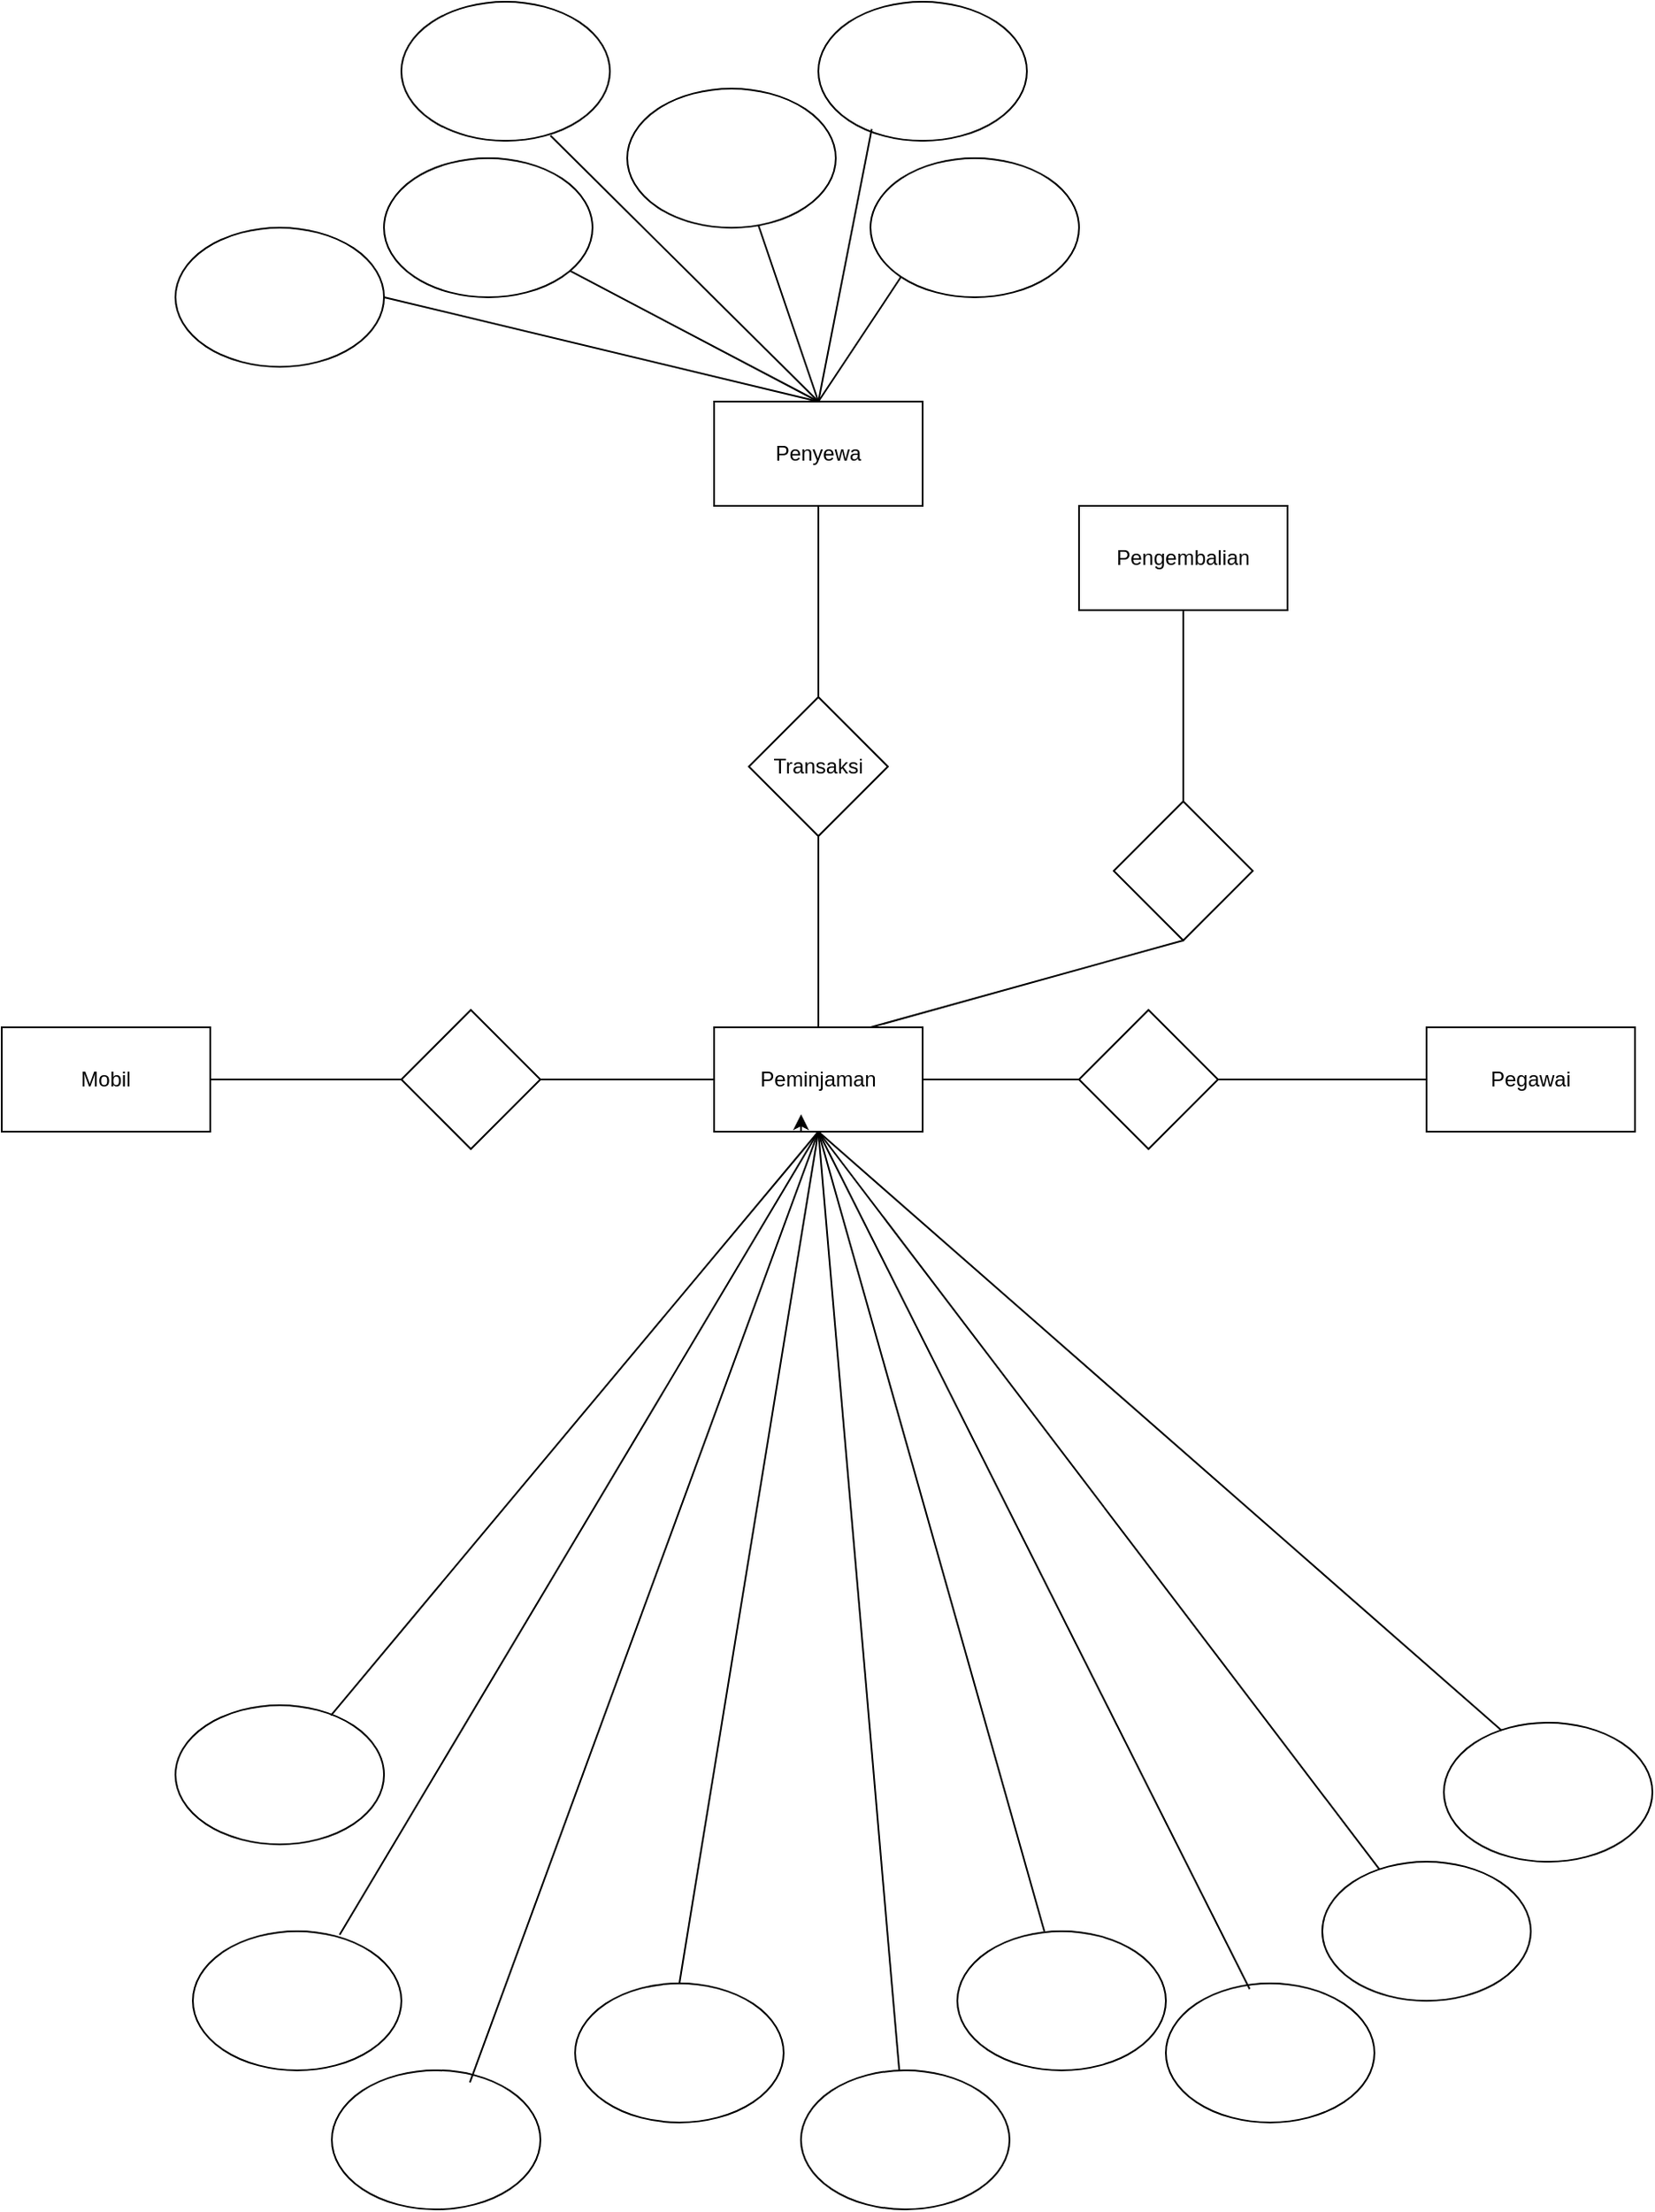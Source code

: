 <mxfile version="22.1.7" type="github">
  <diagram name="Page-1" id="AqJFMT8qziomGHxdq8DE">
    <mxGraphModel dx="3082" dy="1203" grid="1" gridSize="10" guides="1" tooltips="1" connect="1" arrows="1" fold="1" page="1" pageScale="1" pageWidth="850" pageHeight="1100" math="0" shadow="0">
      <root>
        <mxCell id="0" />
        <mxCell id="1" parent="0" />
        <mxCell id="dXQy3A8ucDupWUE6QyBE-2" value="Penyewa" style="rounded=0;whiteSpace=wrap;html=1;" vertex="1" parent="1">
          <mxGeometry x="-280" y="400" width="120" height="60" as="geometry" />
        </mxCell>
        <mxCell id="dXQy3A8ucDupWUE6QyBE-3" value="Pegawai" style="rounded=0;whiteSpace=wrap;html=1;" vertex="1" parent="1">
          <mxGeometry x="130" y="760" width="120" height="60" as="geometry" />
        </mxCell>
        <mxCell id="dXQy3A8ucDupWUE6QyBE-4" value="Mobil" style="rounded=0;whiteSpace=wrap;html=1;" vertex="1" parent="1">
          <mxGeometry x="-690" y="760" width="120" height="60" as="geometry" />
        </mxCell>
        <mxCell id="dXQy3A8ucDupWUE6QyBE-5" value="Pengembalian" style="rounded=0;whiteSpace=wrap;html=1;" vertex="1" parent="1">
          <mxGeometry x="-70" y="460" width="120" height="60" as="geometry" />
        </mxCell>
        <mxCell id="dXQy3A8ucDupWUE6QyBE-6" value="Peminjaman" style="rounded=0;whiteSpace=wrap;html=1;" vertex="1" parent="1">
          <mxGeometry x="-280" y="760" width="120" height="60" as="geometry" />
        </mxCell>
        <mxCell id="dXQy3A8ucDupWUE6QyBE-7" value="" style="endArrow=none;html=1;rounded=0;entryX=0.5;entryY=0;entryDx=0;entryDy=0;exitX=1;exitY=0.5;exitDx=0;exitDy=0;" edge="1" parent="1" source="dXQy3A8ucDupWUE6QyBE-10" target="dXQy3A8ucDupWUE6QyBE-2">
          <mxGeometry width="50" height="50" relative="1" as="geometry">
            <mxPoint x="-390" y="410" as="sourcePoint" />
            <mxPoint x="-50" y="510" as="targetPoint" />
          </mxGeometry>
        </mxCell>
        <mxCell id="dXQy3A8ucDupWUE6QyBE-8" value="" style="endArrow=none;html=1;rounded=0;exitX=0.5;exitY=0;exitDx=0;exitDy=0;" edge="1" parent="1" source="dXQy3A8ucDupWUE6QyBE-11">
          <mxGeometry width="50" height="50" relative="1" as="geometry">
            <mxPoint x="-100" y="560" as="sourcePoint" />
            <mxPoint x="-400" y="310" as="targetPoint" />
          </mxGeometry>
        </mxCell>
        <mxCell id="dXQy3A8ucDupWUE6QyBE-9" value="" style="ellipse;whiteSpace=wrap;html=1;" vertex="1" parent="1">
          <mxGeometry x="-190" y="260" width="120" height="80" as="geometry" />
        </mxCell>
        <mxCell id="dXQy3A8ucDupWUE6QyBE-10" value="" style="ellipse;whiteSpace=wrap;html=1;" vertex="1" parent="1">
          <mxGeometry x="-590" y="300" width="120" height="80" as="geometry" />
        </mxCell>
        <mxCell id="dXQy3A8ucDupWUE6QyBE-12" value="" style="ellipse;whiteSpace=wrap;html=1;" vertex="1" parent="1">
          <mxGeometry x="-220" y="170" width="120" height="80" as="geometry" />
        </mxCell>
        <mxCell id="dXQy3A8ucDupWUE6QyBE-13" value="" style="ellipse;whiteSpace=wrap;html=1;" vertex="1" parent="1">
          <mxGeometry x="-460" y="170" width="120" height="80" as="geometry" />
        </mxCell>
        <mxCell id="dXQy3A8ucDupWUE6QyBE-14" value="" style="ellipse;whiteSpace=wrap;html=1;" vertex="1" parent="1">
          <mxGeometry x="-330" y="220" width="120" height="80" as="geometry" />
        </mxCell>
        <mxCell id="dXQy3A8ucDupWUE6QyBE-15" value="" style="endArrow=none;html=1;rounded=0;exitX=0.715;exitY=0.962;exitDx=0;exitDy=0;exitPerimeter=0;entryX=0.5;entryY=0;entryDx=0;entryDy=0;" edge="1" parent="1" source="dXQy3A8ucDupWUE6QyBE-13" target="dXQy3A8ucDupWUE6QyBE-2">
          <mxGeometry width="50" height="50" relative="1" as="geometry">
            <mxPoint x="-100" y="560" as="sourcePoint" />
            <mxPoint x="-50" y="510" as="targetPoint" />
          </mxGeometry>
        </mxCell>
        <mxCell id="dXQy3A8ucDupWUE6QyBE-16" value="" style="endArrow=none;html=1;rounded=0;entryX=0.5;entryY=0;entryDx=0;entryDy=0;exitX=0.63;exitY=0.986;exitDx=0;exitDy=0;exitPerimeter=0;" edge="1" parent="1" source="dXQy3A8ucDupWUE6QyBE-14" target="dXQy3A8ucDupWUE6QyBE-2">
          <mxGeometry width="50" height="50" relative="1" as="geometry">
            <mxPoint x="-250" y="300" as="sourcePoint" />
            <mxPoint x="-230" y="400" as="targetPoint" />
          </mxGeometry>
        </mxCell>
        <mxCell id="dXQy3A8ucDupWUE6QyBE-17" value="" style="endArrow=none;html=1;rounded=0;exitX=0.256;exitY=0.916;exitDx=0;exitDy=0;exitPerimeter=0;entryX=0.5;entryY=0;entryDx=0;entryDy=0;" edge="1" parent="1" source="dXQy3A8ucDupWUE6QyBE-12" target="dXQy3A8ucDupWUE6QyBE-2">
          <mxGeometry width="50" height="50" relative="1" as="geometry">
            <mxPoint x="-364" y="267" as="sourcePoint" />
            <mxPoint x="-220" y="410" as="targetPoint" />
          </mxGeometry>
        </mxCell>
        <mxCell id="dXQy3A8ucDupWUE6QyBE-18" value="" style="endArrow=none;html=1;rounded=0;exitX=0;exitY=1;exitDx=0;exitDy=0;entryX=0.5;entryY=0;entryDx=0;entryDy=0;" edge="1" parent="1" source="dXQy3A8ucDupWUE6QyBE-9" target="dXQy3A8ucDupWUE6QyBE-2">
          <mxGeometry width="50" height="50" relative="1" as="geometry">
            <mxPoint x="-354" y="277" as="sourcePoint" />
            <mxPoint x="-210" y="420" as="targetPoint" />
          </mxGeometry>
        </mxCell>
        <mxCell id="dXQy3A8ucDupWUE6QyBE-19" style="edgeStyle=orthogonalEdgeStyle;rounded=0;orthogonalLoop=1;jettySize=auto;html=1;exitX=0.5;exitY=1;exitDx=0;exitDy=0;entryX=0.417;entryY=0.833;entryDx=0;entryDy=0;entryPerimeter=0;" edge="1" parent="1" source="dXQy3A8ucDupWUE6QyBE-6" target="dXQy3A8ucDupWUE6QyBE-6">
          <mxGeometry relative="1" as="geometry" />
        </mxCell>
        <mxCell id="dXQy3A8ucDupWUE6QyBE-20" value="Transaksi" style="rhombus;whiteSpace=wrap;html=1;" vertex="1" parent="1">
          <mxGeometry x="-260" y="570" width="80" height="80" as="geometry" />
        </mxCell>
        <mxCell id="dXQy3A8ucDupWUE6QyBE-24" value="" style="endArrow=none;html=1;rounded=0;entryX=0.5;entryY=1;entryDx=0;entryDy=0;" edge="1" parent="1">
          <mxGeometry width="50" height="50" relative="1" as="geometry">
            <mxPoint x="-220" y="760" as="sourcePoint" />
            <mxPoint x="-220" y="650" as="targetPoint" />
          </mxGeometry>
        </mxCell>
        <mxCell id="dXQy3A8ucDupWUE6QyBE-26" value="" style="endArrow=none;html=1;rounded=0;exitX=0.5;exitY=0;exitDx=0;exitDy=0;entryX=0.5;entryY=1;entryDx=0;entryDy=0;" edge="1" parent="1" source="dXQy3A8ucDupWUE6QyBE-20" target="dXQy3A8ucDupWUE6QyBE-2">
          <mxGeometry width="50" height="50" relative="1" as="geometry">
            <mxPoint x="400" y="600" as="sourcePoint" />
            <mxPoint x="450" y="550" as="targetPoint" />
          </mxGeometry>
        </mxCell>
        <mxCell id="dXQy3A8ucDupWUE6QyBE-27" value="" style="endArrow=none;html=1;rounded=0;exitX=1;exitY=0.5;exitDx=0;exitDy=0;" edge="1" parent="1" source="dXQy3A8ucDupWUE6QyBE-51" target="dXQy3A8ucDupWUE6QyBE-3">
          <mxGeometry width="50" height="50" relative="1" as="geometry">
            <mxPoint x="400" y="600" as="sourcePoint" />
            <mxPoint x="450" y="550" as="targetPoint" />
          </mxGeometry>
        </mxCell>
        <mxCell id="dXQy3A8ucDupWUE6QyBE-28" value="" style="endArrow=none;html=1;rounded=0;entryX=1;entryY=0.5;entryDx=0;entryDy=0;" edge="1" parent="1" source="dXQy3A8ucDupWUE6QyBE-53" target="dXQy3A8ucDupWUE6QyBE-4">
          <mxGeometry width="50" height="50" relative="1" as="geometry">
            <mxPoint x="-280" y="790" as="sourcePoint" />
            <mxPoint x="220" y="789" as="targetPoint" />
          </mxGeometry>
        </mxCell>
        <mxCell id="dXQy3A8ucDupWUE6QyBE-30" value="" style="ellipse;whiteSpace=wrap;html=1;" vertex="1" parent="1">
          <mxGeometry x="-20" y="1310" width="120" height="80" as="geometry" />
        </mxCell>
        <mxCell id="dXQy3A8ucDupWUE6QyBE-31" value="" style="ellipse;whiteSpace=wrap;html=1;" vertex="1" parent="1">
          <mxGeometry x="-500" y="1360" width="120" height="80" as="geometry" />
        </mxCell>
        <mxCell id="dXQy3A8ucDupWUE6QyBE-32" value="" style="ellipse;whiteSpace=wrap;html=1;" vertex="1" parent="1">
          <mxGeometry x="-580" y="1280" width="120" height="80" as="geometry" />
        </mxCell>
        <mxCell id="dXQy3A8ucDupWUE6QyBE-33" value="" style="ellipse;whiteSpace=wrap;html=1;" vertex="1" parent="1">
          <mxGeometry x="-140" y="1280" width="120" height="80" as="geometry" />
        </mxCell>
        <mxCell id="dXQy3A8ucDupWUE6QyBE-34" value="" style="ellipse;whiteSpace=wrap;html=1;" vertex="1" parent="1">
          <mxGeometry x="-360" y="1310" width="120" height="80" as="geometry" />
        </mxCell>
        <mxCell id="dXQy3A8ucDupWUE6QyBE-35" value="" style="ellipse;whiteSpace=wrap;html=1;" vertex="1" parent="1">
          <mxGeometry x="-230" y="1360" width="120" height="80" as="geometry" />
        </mxCell>
        <mxCell id="dXQy3A8ucDupWUE6QyBE-36" value="" style="ellipse;whiteSpace=wrap;html=1;" vertex="1" parent="1">
          <mxGeometry x="70" y="1240" width="120" height="80" as="geometry" />
        </mxCell>
        <mxCell id="dXQy3A8ucDupWUE6QyBE-37" value="" style="ellipse;whiteSpace=wrap;html=1;" vertex="1" parent="1">
          <mxGeometry x="-590" y="1150" width="120" height="80" as="geometry" />
        </mxCell>
        <mxCell id="dXQy3A8ucDupWUE6QyBE-38" value="" style="ellipse;whiteSpace=wrap;html=1;" vertex="1" parent="1">
          <mxGeometry x="140" y="1160" width="120" height="80" as="geometry" />
        </mxCell>
        <mxCell id="dXQy3A8ucDupWUE6QyBE-40" value="" style="endArrow=none;html=1;rounded=0;entryX=0;entryY=0.5;entryDx=0;entryDy=0;" edge="1" parent="1" source="dXQy3A8ucDupWUE6QyBE-35">
          <mxGeometry width="50" height="50" relative="1" as="geometry">
            <mxPoint x="460" y="630" as="sourcePoint" />
            <mxPoint x="-220" y="820" as="targetPoint" />
          </mxGeometry>
        </mxCell>
        <mxCell id="dXQy3A8ucDupWUE6QyBE-41" value="" style="endArrow=none;html=1;rounded=0;exitX=0;exitY=0.5;exitDx=0;exitDy=0;entryX=0.5;entryY=0;entryDx=0;entryDy=0;" edge="1" parent="1" target="dXQy3A8ucDupWUE6QyBE-34">
          <mxGeometry width="50" height="50" relative="1" as="geometry">
            <mxPoint x="-220" y="820" as="sourcePoint" />
            <mxPoint x="510" y="580" as="targetPoint" />
          </mxGeometry>
        </mxCell>
        <mxCell id="dXQy3A8ucDupWUE6QyBE-42" value="" style="endArrow=none;html=1;rounded=0;entryX=0;entryY=0.5;entryDx=0;entryDy=0;exitX=0.746;exitY=0.072;exitDx=0;exitDy=0;exitPerimeter=0;" edge="1" parent="1" source="dXQy3A8ucDupWUE6QyBE-37">
          <mxGeometry width="50" height="50" relative="1" as="geometry">
            <mxPoint x="-293" y="812" as="sourcePoint" />
            <mxPoint x="-220" y="820" as="targetPoint" />
          </mxGeometry>
        </mxCell>
        <mxCell id="dXQy3A8ucDupWUE6QyBE-43" value="" style="endArrow=none;html=1;rounded=0;entryX=0;entryY=0.5;entryDx=0;entryDy=0;exitX=0.662;exitY=0.087;exitDx=0;exitDy=0;exitPerimeter=0;" edge="1" parent="1" source="dXQy3A8ucDupWUE6QyBE-31">
          <mxGeometry width="50" height="50" relative="1" as="geometry">
            <mxPoint x="-283" y="822" as="sourcePoint" />
            <mxPoint x="-220" y="820" as="targetPoint" />
          </mxGeometry>
        </mxCell>
        <mxCell id="dXQy3A8ucDupWUE6QyBE-44" value="" style="endArrow=none;html=1;rounded=0;entryX=0.704;entryY=0.025;entryDx=0;entryDy=0;entryPerimeter=0;" edge="1" parent="1" target="dXQy3A8ucDupWUE6QyBE-32">
          <mxGeometry width="50" height="50" relative="1" as="geometry">
            <mxPoint x="-220" y="820" as="sourcePoint" />
            <mxPoint x="510" y="580" as="targetPoint" />
          </mxGeometry>
        </mxCell>
        <mxCell id="dXQy3A8ucDupWUE6QyBE-46" value="" style="endArrow=none;html=1;rounded=0;entryX=0.5;entryY=1;entryDx=0;entryDy=0;exitX=0.417;exitY=0;exitDx=0;exitDy=0;exitPerimeter=0;" edge="1" parent="1" source="dXQy3A8ucDupWUE6QyBE-33" target="dXQy3A8ucDupWUE6QyBE-6">
          <mxGeometry width="50" height="50" relative="1" as="geometry">
            <mxPoint x="-110" y="1220" as="sourcePoint" />
            <mxPoint x="450" y="550" as="targetPoint" />
          </mxGeometry>
        </mxCell>
        <mxCell id="dXQy3A8ucDupWUE6QyBE-47" value="" style="endArrow=none;html=1;rounded=0;exitX=0.402;exitY=0.041;exitDx=0;exitDy=0;exitPerimeter=0;entryX=0.5;entryY=1;entryDx=0;entryDy=0;" edge="1" parent="1" source="dXQy3A8ucDupWUE6QyBE-30" target="dXQy3A8ucDupWUE6QyBE-6">
          <mxGeometry width="50" height="50" relative="1" as="geometry">
            <mxPoint x="-360" y="918" as="sourcePoint" />
            <mxPoint x="-210" y="830" as="targetPoint" />
          </mxGeometry>
        </mxCell>
        <mxCell id="dXQy3A8ucDupWUE6QyBE-48" value="" style="endArrow=none;html=1;rounded=0;entryX=0.5;entryY=1;entryDx=0;entryDy=0;" edge="1" parent="1" source="dXQy3A8ucDupWUE6QyBE-36" target="dXQy3A8ucDupWUE6QyBE-6">
          <mxGeometry width="50" height="50" relative="1" as="geometry">
            <mxPoint x="100" y="1240" as="sourcePoint" />
            <mxPoint x="-200" y="840" as="targetPoint" />
          </mxGeometry>
        </mxCell>
        <mxCell id="dXQy3A8ucDupWUE6QyBE-49" value="" style="endArrow=none;html=1;rounded=0;entryX=0.277;entryY=0.056;entryDx=0;entryDy=0;entryPerimeter=0;" edge="1" parent="1" target="dXQy3A8ucDupWUE6QyBE-38">
          <mxGeometry width="50" height="50" relative="1" as="geometry">
            <mxPoint x="-220" y="820" as="sourcePoint" />
            <mxPoint x="140" y="910" as="targetPoint" />
          </mxGeometry>
        </mxCell>
        <mxCell id="dXQy3A8ucDupWUE6QyBE-50" value="" style="endArrow=none;html=1;rounded=0;exitX=0.5;exitY=0;exitDx=0;exitDy=0;" edge="1" parent="1" source="dXQy3A8ucDupWUE6QyBE-2" target="dXQy3A8ucDupWUE6QyBE-11">
          <mxGeometry width="50" height="50" relative="1" as="geometry">
            <mxPoint x="-220" y="400" as="sourcePoint" />
            <mxPoint x="-400" y="310" as="targetPoint" />
          </mxGeometry>
        </mxCell>
        <mxCell id="dXQy3A8ucDupWUE6QyBE-11" value="" style="ellipse;whiteSpace=wrap;html=1;" vertex="1" parent="1">
          <mxGeometry x="-470" y="260" width="120" height="80" as="geometry" />
        </mxCell>
        <mxCell id="dXQy3A8ucDupWUE6QyBE-52" value="" style="endArrow=none;html=1;rounded=0;exitX=1;exitY=0.5;exitDx=0;exitDy=0;" edge="1" parent="1" source="dXQy3A8ucDupWUE6QyBE-6" target="dXQy3A8ucDupWUE6QyBE-51">
          <mxGeometry width="50" height="50" relative="1" as="geometry">
            <mxPoint x="-160" y="790" as="sourcePoint" />
            <mxPoint x="110" y="798" as="targetPoint" />
          </mxGeometry>
        </mxCell>
        <mxCell id="dXQy3A8ucDupWUE6QyBE-51" value="" style="rhombus;whiteSpace=wrap;html=1;" vertex="1" parent="1">
          <mxGeometry x="-70" y="750" width="80" height="80" as="geometry" />
        </mxCell>
        <mxCell id="dXQy3A8ucDupWUE6QyBE-54" value="" style="endArrow=none;html=1;rounded=0;entryX=1;entryY=0.5;entryDx=0;entryDy=0;" edge="1" parent="1" target="dXQy3A8ucDupWUE6QyBE-53">
          <mxGeometry width="50" height="50" relative="1" as="geometry">
            <mxPoint x="-280" y="790" as="sourcePoint" />
            <mxPoint x="-570" y="790" as="targetPoint" />
          </mxGeometry>
        </mxCell>
        <mxCell id="dXQy3A8ucDupWUE6QyBE-53" value="" style="rhombus;whiteSpace=wrap;html=1;" vertex="1" parent="1">
          <mxGeometry x="-460" y="750" width="80" height="80" as="geometry" />
        </mxCell>
        <mxCell id="dXQy3A8ucDupWUE6QyBE-55" value="" style="endArrow=none;html=1;rounded=0;exitX=0.5;exitY=0;exitDx=0;exitDy=0;entryX=0.5;entryY=1;entryDx=0;entryDy=0;" edge="1" parent="1" source="dXQy3A8ucDupWUE6QyBE-56" target="dXQy3A8ucDupWUE6QyBE-5">
          <mxGeometry width="50" height="50" relative="1" as="geometry">
            <mxPoint x="-290" y="770" as="sourcePoint" />
            <mxPoint x="-240" y="720" as="targetPoint" />
          </mxGeometry>
        </mxCell>
        <mxCell id="dXQy3A8ucDupWUE6QyBE-57" value="" style="endArrow=none;html=1;rounded=0;exitX=0.75;exitY=0;exitDx=0;exitDy=0;entryX=0.5;entryY=1;entryDx=0;entryDy=0;" edge="1" parent="1" source="dXQy3A8ucDupWUE6QyBE-6" target="dXQy3A8ucDupWUE6QyBE-56">
          <mxGeometry width="50" height="50" relative="1" as="geometry">
            <mxPoint x="-190" y="760" as="sourcePoint" />
            <mxPoint x="30" y="620" as="targetPoint" />
          </mxGeometry>
        </mxCell>
        <mxCell id="dXQy3A8ucDupWUE6QyBE-56" value="" style="rhombus;whiteSpace=wrap;html=1;" vertex="1" parent="1">
          <mxGeometry x="-50" y="630" width="80" height="80" as="geometry" />
        </mxCell>
      </root>
    </mxGraphModel>
  </diagram>
</mxfile>
